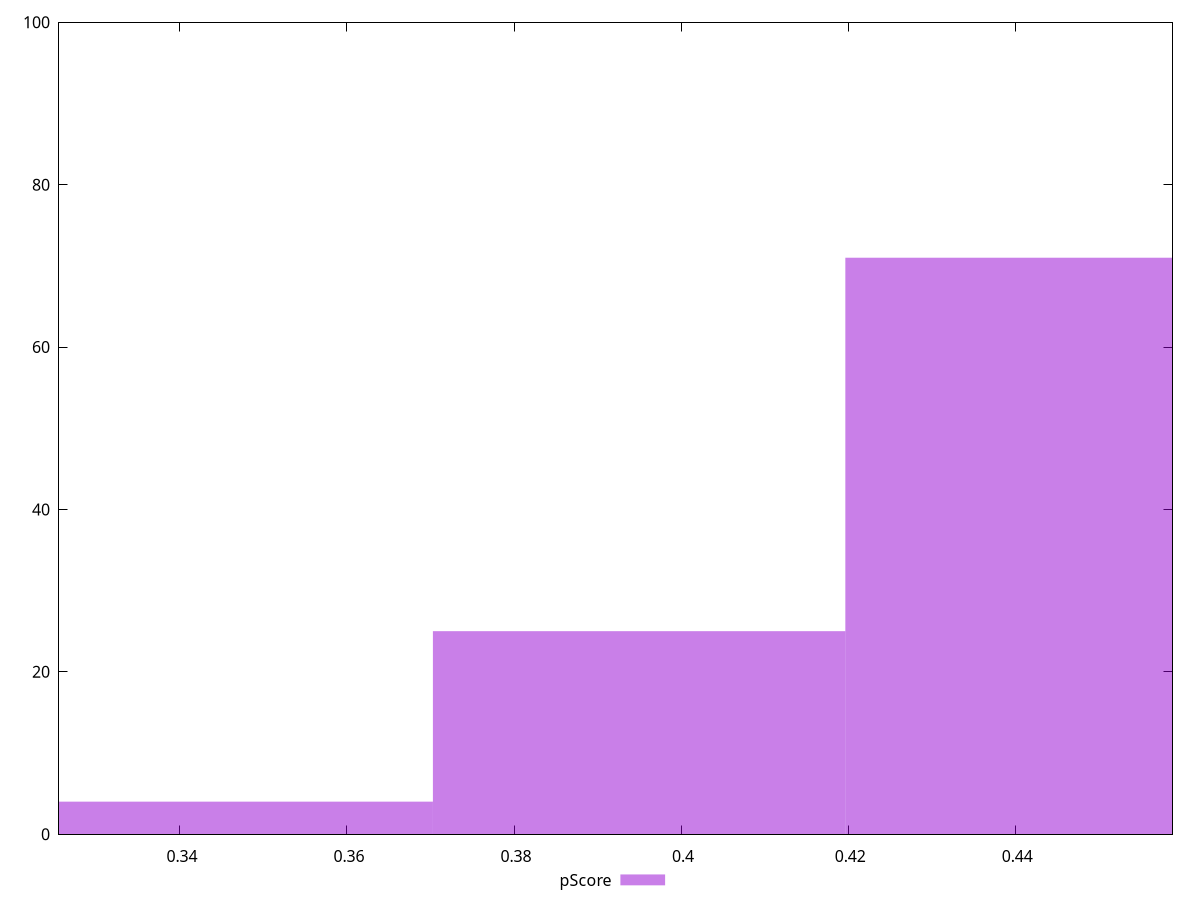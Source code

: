 reset

$pScore <<EOF
0.34560225495527047 4
0.44434575637106205 71
0.39497400566316626 25
EOF

set key outside below
set boxwidth 0.04937175070789578
set xrange [0.32552941176470584:0.4588235294117647]
set yrange [0:100]
set trange [0:100]
set style fill transparent solid 0.5 noborder
set terminal svg size 640, 490 enhanced background rgb 'white'
set output "report_00015_2021-02-09T16-11-33.973Z/render-blocking-resources/samples/pages+cached/pScore/histogram.svg"

plot $pScore title "pScore" with boxes

reset
